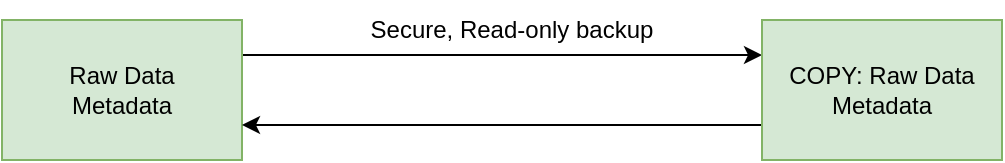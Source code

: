 <mxfile version="20.3.7" type="github">
  <diagram id="Asj_OvlAV7eRFMY_503B" name="Page-1">
    <mxGraphModel dx="782" dy="460" grid="1" gridSize="10" guides="1" tooltips="1" connect="1" arrows="1" fold="1" page="1" pageScale="1" pageWidth="850" pageHeight="1100" math="0" shadow="0">
      <root>
        <mxCell id="0" />
        <mxCell id="1" parent="0" />
        <mxCell id="feJvAz9ZvgBtIoRs770C-3" style="edgeStyle=orthogonalEdgeStyle;rounded=0;orthogonalLoop=1;jettySize=auto;html=1;exitX=1;exitY=0.25;exitDx=0;exitDy=0;entryX=0;entryY=0.25;entryDx=0;entryDy=0;" edge="1" parent="1" source="LIPbDDBm2kCoPktOWhKg-1" target="feJvAz9ZvgBtIoRs770C-2">
          <mxGeometry relative="1" as="geometry" />
        </mxCell>
        <mxCell id="LIPbDDBm2kCoPktOWhKg-1" value="Raw Data&lt;br&gt;Metadata" style="rounded=0;whiteSpace=wrap;html=1;fillColor=#d5e8d4;strokeColor=#82b366;" parent="1" vertex="1">
          <mxGeometry x="40" y="60" width="120" height="70" as="geometry" />
        </mxCell>
        <mxCell id="feJvAz9ZvgBtIoRs770C-4" style="edgeStyle=orthogonalEdgeStyle;rounded=0;orthogonalLoop=1;jettySize=auto;html=1;exitX=0;exitY=0.75;exitDx=0;exitDy=0;entryX=1;entryY=0.75;entryDx=0;entryDy=0;" edge="1" parent="1" source="feJvAz9ZvgBtIoRs770C-2" target="LIPbDDBm2kCoPktOWhKg-1">
          <mxGeometry relative="1" as="geometry" />
        </mxCell>
        <mxCell id="feJvAz9ZvgBtIoRs770C-2" value="COPY: Raw Data&lt;br&gt;Metadata" style="rounded=0;whiteSpace=wrap;html=1;strokeColor=#82b366;fillColor=#d5e8d4;" vertex="1" parent="1">
          <mxGeometry x="420" y="60" width="120" height="70" as="geometry" />
        </mxCell>
        <mxCell id="feJvAz9ZvgBtIoRs770C-5" value="Secure, Read-only backup" style="text;html=1;strokeColor=none;fillColor=none;align=center;verticalAlign=middle;whiteSpace=wrap;rounded=0;" vertex="1" parent="1">
          <mxGeometry x="200" y="50" width="190" height="30" as="geometry" />
        </mxCell>
      </root>
    </mxGraphModel>
  </diagram>
</mxfile>
